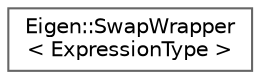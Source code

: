 digraph "Graphical Class Hierarchy"
{
 // LATEX_PDF_SIZE
  bgcolor="transparent";
  edge [fontname=Helvetica,fontsize=10,labelfontname=Helvetica,labelfontsize=10];
  node [fontname=Helvetica,fontsize=10,shape=box,height=0.2,width=0.4];
  rankdir="LR";
  Node0 [id="Node000000",label="Eigen::SwapWrapper\l\< ExpressionType \>",height=0.2,width=0.4,color="grey40", fillcolor="white", style="filled",URL="$classEigen_1_1SwapWrapper.html",tooltip=" "];
}
